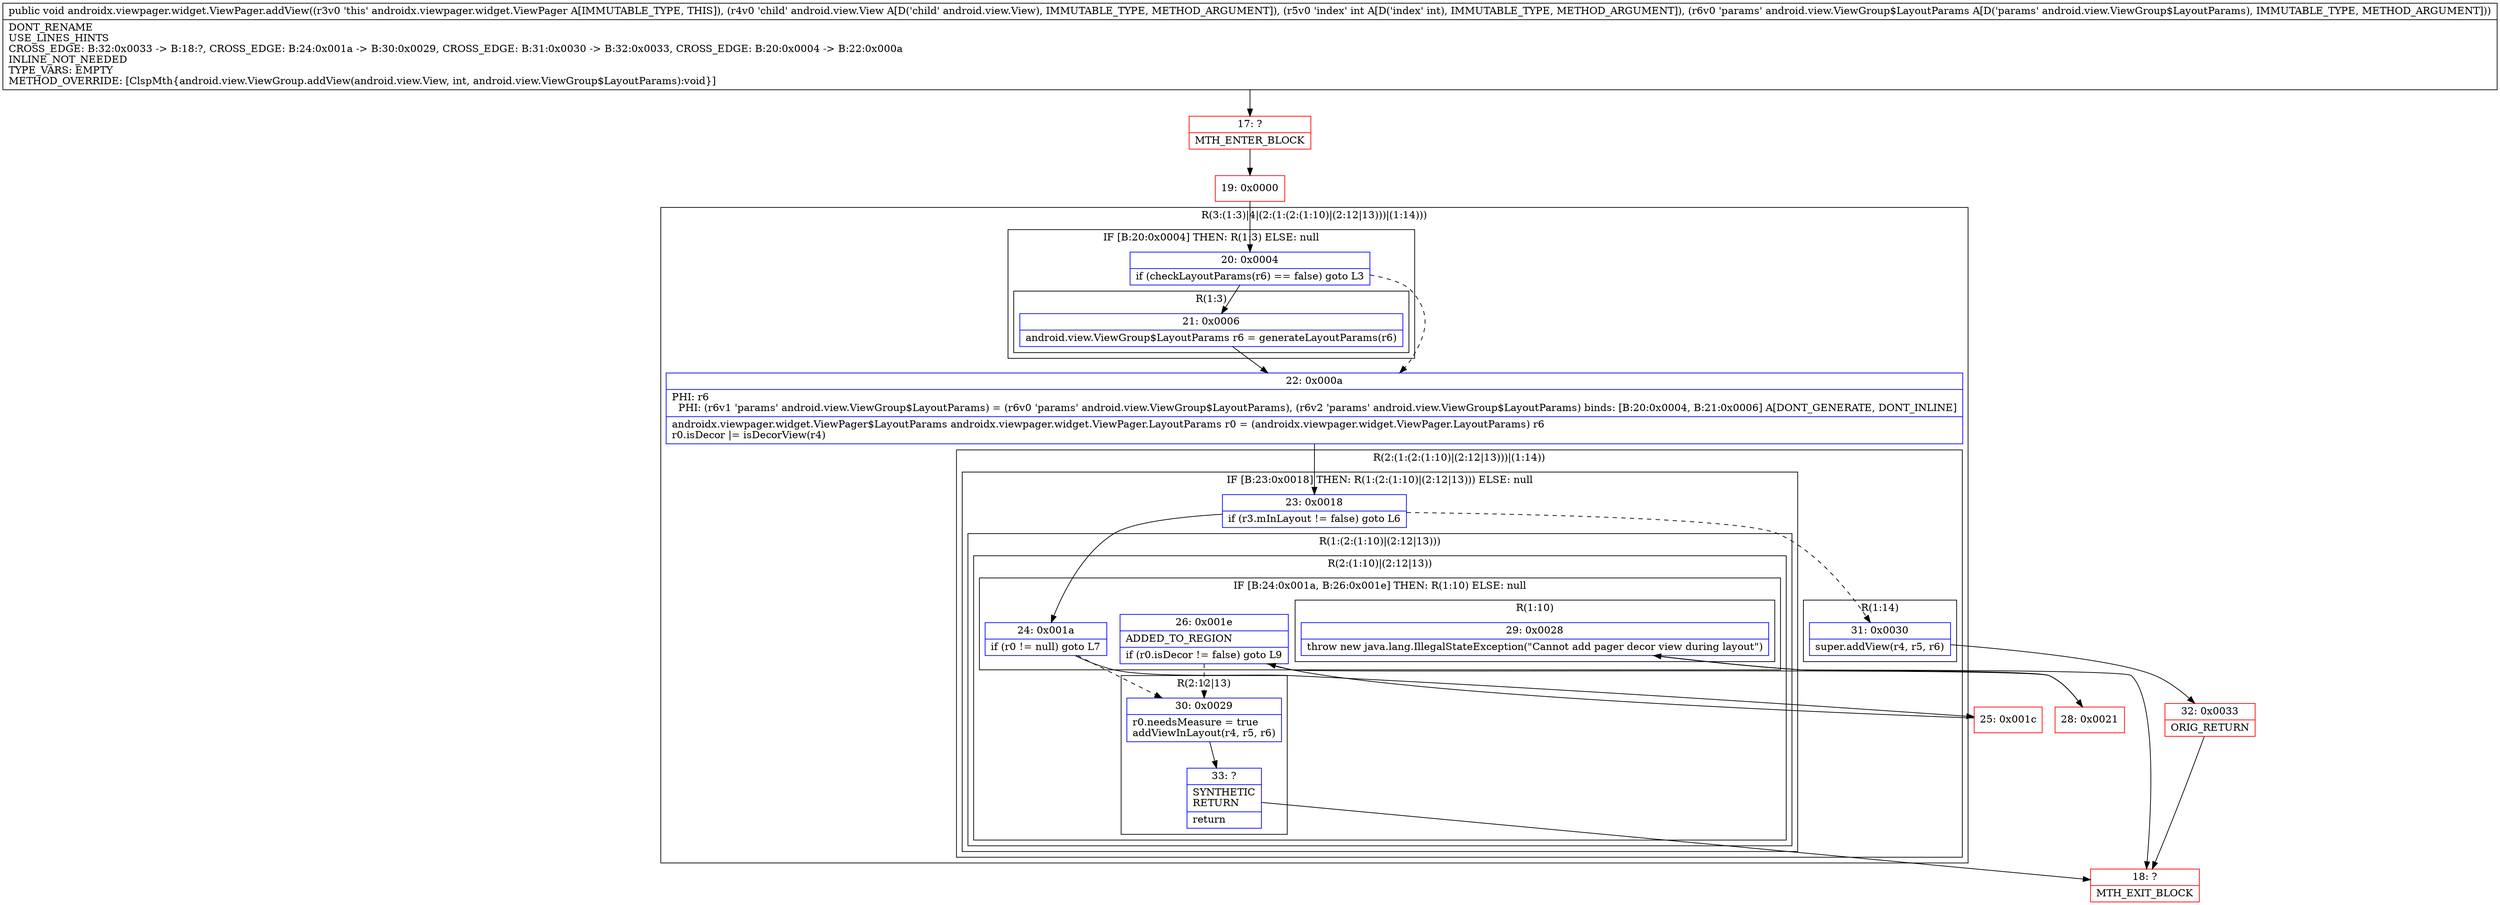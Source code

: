 digraph "CFG forandroidx.viewpager.widget.ViewPager.addView(Landroid\/view\/View;ILandroid\/view\/ViewGroup$LayoutParams;)V" {
subgraph cluster_Region_1155868582 {
label = "R(3:(1:3)|4|(2:(1:(2:(1:10)|(2:12|13)))|(1:14)))";
node [shape=record,color=blue];
subgraph cluster_IfRegion_140122725 {
label = "IF [B:20:0x0004] THEN: R(1:3) ELSE: null";
node [shape=record,color=blue];
Node_20 [shape=record,label="{20\:\ 0x0004|if (checkLayoutParams(r6) == false) goto L3\l}"];
subgraph cluster_Region_1197389603 {
label = "R(1:3)";
node [shape=record,color=blue];
Node_21 [shape=record,label="{21\:\ 0x0006|android.view.ViewGroup$LayoutParams r6 = generateLayoutParams(r6)\l}"];
}
}
Node_22 [shape=record,label="{22\:\ 0x000a|PHI: r6 \l  PHI: (r6v1 'params' android.view.ViewGroup$LayoutParams) = (r6v0 'params' android.view.ViewGroup$LayoutParams), (r6v2 'params' android.view.ViewGroup$LayoutParams) binds: [B:20:0x0004, B:21:0x0006] A[DONT_GENERATE, DONT_INLINE]\l|androidx.viewpager.widget.ViewPager$LayoutParams androidx.viewpager.widget.ViewPager.LayoutParams r0 = (androidx.viewpager.widget.ViewPager.LayoutParams) r6\lr0.isDecor \|= isDecorView(r4)\l}"];
subgraph cluster_Region_340707541 {
label = "R(2:(1:(2:(1:10)|(2:12|13)))|(1:14))";
node [shape=record,color=blue];
subgraph cluster_IfRegion_816188326 {
label = "IF [B:23:0x0018] THEN: R(1:(2:(1:10)|(2:12|13))) ELSE: null";
node [shape=record,color=blue];
Node_23 [shape=record,label="{23\:\ 0x0018|if (r3.mInLayout != false) goto L6\l}"];
subgraph cluster_Region_1752671973 {
label = "R(1:(2:(1:10)|(2:12|13)))";
node [shape=record,color=blue];
subgraph cluster_Region_1512239975 {
label = "R(2:(1:10)|(2:12|13))";
node [shape=record,color=blue];
subgraph cluster_IfRegion_849598146 {
label = "IF [B:24:0x001a, B:26:0x001e] THEN: R(1:10) ELSE: null";
node [shape=record,color=blue];
Node_24 [shape=record,label="{24\:\ 0x001a|if (r0 != null) goto L7\l}"];
Node_26 [shape=record,label="{26\:\ 0x001e|ADDED_TO_REGION\l|if (r0.isDecor != false) goto L9\l}"];
subgraph cluster_Region_944279702 {
label = "R(1:10)";
node [shape=record,color=blue];
Node_29 [shape=record,label="{29\:\ 0x0028|throw new java.lang.IllegalStateException(\"Cannot add pager decor view during layout\")\l}"];
}
}
subgraph cluster_Region_1200783315 {
label = "R(2:12|13)";
node [shape=record,color=blue];
Node_30 [shape=record,label="{30\:\ 0x0029|r0.needsMeasure = true\laddViewInLayout(r4, r5, r6)\l}"];
Node_33 [shape=record,label="{33\:\ ?|SYNTHETIC\lRETURN\l|return\l}"];
}
}
}
}
subgraph cluster_Region_942888706 {
label = "R(1:14)";
node [shape=record,color=blue];
Node_31 [shape=record,label="{31\:\ 0x0030|super.addView(r4, r5, r6)\l}"];
}
}
}
Node_17 [shape=record,color=red,label="{17\:\ ?|MTH_ENTER_BLOCK\l}"];
Node_19 [shape=record,color=red,label="{19\:\ 0x0000}"];
Node_25 [shape=record,color=red,label="{25\:\ 0x001c}"];
Node_28 [shape=record,color=red,label="{28\:\ 0x0021}"];
Node_18 [shape=record,color=red,label="{18\:\ ?|MTH_EXIT_BLOCK\l}"];
Node_32 [shape=record,color=red,label="{32\:\ 0x0033|ORIG_RETURN\l}"];
MethodNode[shape=record,label="{public void androidx.viewpager.widget.ViewPager.addView((r3v0 'this' androidx.viewpager.widget.ViewPager A[IMMUTABLE_TYPE, THIS]), (r4v0 'child' android.view.View A[D('child' android.view.View), IMMUTABLE_TYPE, METHOD_ARGUMENT]), (r5v0 'index' int A[D('index' int), IMMUTABLE_TYPE, METHOD_ARGUMENT]), (r6v0 'params' android.view.ViewGroup$LayoutParams A[D('params' android.view.ViewGroup$LayoutParams), IMMUTABLE_TYPE, METHOD_ARGUMENT]))  | DONT_RENAME\lUSE_LINES_HINTS\lCROSS_EDGE: B:32:0x0033 \-\> B:18:?, CROSS_EDGE: B:24:0x001a \-\> B:30:0x0029, CROSS_EDGE: B:31:0x0030 \-\> B:32:0x0033, CROSS_EDGE: B:20:0x0004 \-\> B:22:0x000a\lINLINE_NOT_NEEDED\lTYPE_VARS: EMPTY\lMETHOD_OVERRIDE: [ClspMth\{android.view.ViewGroup.addView(android.view.View, int, android.view.ViewGroup$LayoutParams):void\}]\l}"];
MethodNode -> Node_17;Node_20 -> Node_21;
Node_20 -> Node_22[style=dashed];
Node_21 -> Node_22;
Node_22 -> Node_23;
Node_23 -> Node_24;
Node_23 -> Node_31[style=dashed];
Node_24 -> Node_25;
Node_24 -> Node_30[style=dashed];
Node_26 -> Node_28;
Node_26 -> Node_30[style=dashed];
Node_29 -> Node_18;
Node_30 -> Node_33;
Node_33 -> Node_18;
Node_31 -> Node_32;
Node_17 -> Node_19;
Node_19 -> Node_20;
Node_25 -> Node_26;
Node_28 -> Node_29;
Node_32 -> Node_18;
}

